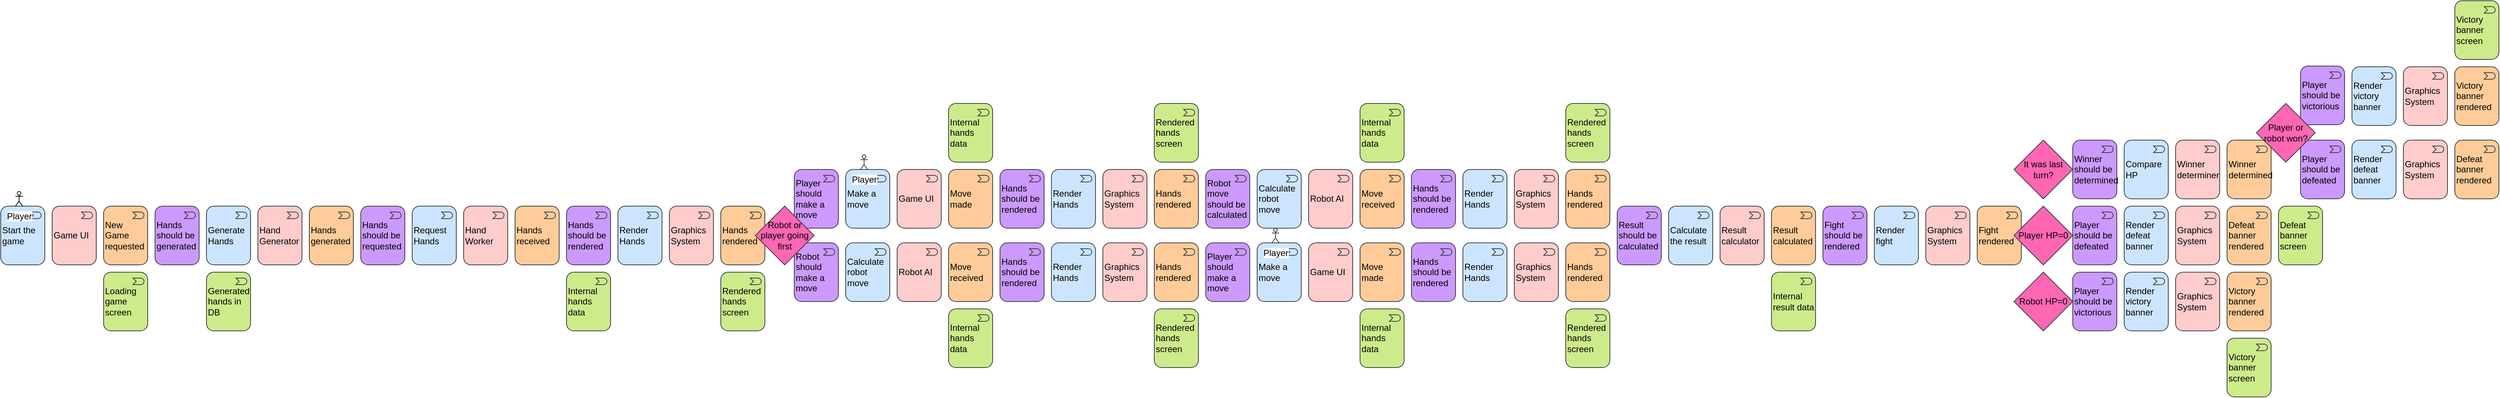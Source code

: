 <mxfile version="13.0.3" type="device"><diagram id="C5RBs43oDa-KdzZeNtuy" name="Page-1"><mxGraphModel dx="5064" dy="2800" grid="1" gridSize="10" guides="1" tooltips="1" connect="1" arrows="1" fold="1" page="1" pageScale="1" pageWidth="1169" pageHeight="827" math="0" shadow="0"><root><mxCell id="WIyWlLk6GJQsqaUBKTNV-0"/><mxCell id="WIyWlLk6GJQsqaUBKTNV-1" parent="WIyWlLk6GJQsqaUBKTNV-0"/><mxCell id="kQTiPbow6mwg3GDQkXu6-0" value="New Game requested" style="html=1;outlineConnect=0;whiteSpace=wrap;fillColor=#ffcc99;shape=mxgraph.archimate3.application;appType=event;archiType=rounded;align=left;strokeColor=#36393d;" parent="WIyWlLk6GJQsqaUBKTNV-1" vertex="1"><mxGeometry x="-976" y="360" width="60" height="80" as="geometry"/></mxCell><mxCell id="kQTiPbow6mwg3GDQkXu6-6" value="Start the game" style="html=1;outlineConnect=0;whiteSpace=wrap;fillColor=#cce5ff;shape=mxgraph.archimate3.application;appType=event;archiType=rounded;align=left;strokeColor=#36393d;" parent="WIyWlLk6GJQsqaUBKTNV-1" vertex="1"><mxGeometry x="-1116" y="360" width="60" height="80" as="geometry"/></mxCell><mxCell id="kQTiPbow6mwg3GDQkXu6-7" value="Player" style="shape=umlActor;verticalLabelPosition=bottom;labelBackgroundColor=#ffffff;verticalAlign=top;html=1;outlineConnect=0;" parent="WIyWlLk6GJQsqaUBKTNV-1" vertex="1"><mxGeometry x="-1096" y="340" width="10" height="20" as="geometry"/></mxCell><mxCell id="l6CcxUcyjlNvi6dBRpq_-0" value="Hands generated" style="html=1;outlineConnect=0;whiteSpace=wrap;fillColor=#ffcc99;shape=mxgraph.archimate3.application;appType=event;archiType=rounded;align=left;strokeColor=#36393d;" vertex="1" parent="WIyWlLk6GJQsqaUBKTNV-1"><mxGeometry x="-696" y="360" width="60" height="80" as="geometry"/></mxCell><mxCell id="l6CcxUcyjlNvi6dBRpq_-11" value="Game UI" style="html=1;outlineConnect=0;whiteSpace=wrap;fillColor=#ffcccc;shape=mxgraph.archimate3.application;appType=event;archiType=rounded;align=left;strokeColor=#36393d;" vertex="1" parent="WIyWlLk6GJQsqaUBKTNV-1"><mxGeometry x="-1046" y="360" width="60" height="80" as="geometry"/></mxCell><mxCell id="l6CcxUcyjlNvi6dBRpq_-12" value="Hands should be generated" style="html=1;outlineConnect=0;whiteSpace=wrap;fillColor=#CC99FF;shape=mxgraph.archimate3.application;appType=event;archiType=rounded;align=left;strokeColor=#36393d;" vertex="1" parent="WIyWlLk6GJQsqaUBKTNV-1"><mxGeometry x="-906" y="360" width="60" height="80" as="geometry"/></mxCell><mxCell id="l6CcxUcyjlNvi6dBRpq_-14" value="Loading game screen" style="html=1;outlineConnect=0;whiteSpace=wrap;fillColor=#cdeb8b;shape=mxgraph.archimate3.application;appType=event;archiType=rounded;align=left;strokeColor=#36393d;" vertex="1" parent="WIyWlLk6GJQsqaUBKTNV-1"><mxGeometry x="-976" y="450" width="60" height="80" as="geometry"/></mxCell><mxCell id="l6CcxUcyjlNvi6dBRpq_-15" value="Generate Hands" style="html=1;outlineConnect=0;whiteSpace=wrap;fillColor=#cce5ff;shape=mxgraph.archimate3.application;appType=event;archiType=rounded;align=left;strokeColor=#36393d;" vertex="1" parent="WIyWlLk6GJQsqaUBKTNV-1"><mxGeometry x="-836" y="360" width="60" height="80" as="geometry"/></mxCell><mxCell id="l6CcxUcyjlNvi6dBRpq_-16" value="Hand Generator" style="html=1;outlineConnect=0;whiteSpace=wrap;fillColor=#ffcccc;shape=mxgraph.archimate3.application;appType=event;archiType=rounded;align=left;strokeColor=#36393d;" vertex="1" parent="WIyWlLk6GJQsqaUBKTNV-1"><mxGeometry x="-766" y="360" width="60" height="80" as="geometry"/></mxCell><mxCell id="l6CcxUcyjlNvi6dBRpq_-17" value="Generated hands in DB" style="html=1;outlineConnect=0;whiteSpace=wrap;fillColor=#cdeb8b;shape=mxgraph.archimate3.application;appType=event;archiType=rounded;align=left;strokeColor=#36393d;" vertex="1" parent="WIyWlLk6GJQsqaUBKTNV-1"><mxGeometry x="-836" y="450" width="60" height="80" as="geometry"/></mxCell><mxCell id="l6CcxUcyjlNvi6dBRpq_-18" value="Request Hands" style="html=1;outlineConnect=0;whiteSpace=wrap;fillColor=#cce5ff;shape=mxgraph.archimate3.application;appType=event;archiType=rounded;align=left;strokeColor=#36393d;" vertex="1" parent="WIyWlLk6GJQsqaUBKTNV-1"><mxGeometry x="-556" y="360" width="60" height="80" as="geometry"/></mxCell><mxCell id="l6CcxUcyjlNvi6dBRpq_-19" value="Hand Worker" style="html=1;outlineConnect=0;whiteSpace=wrap;fillColor=#ffcccc;shape=mxgraph.archimate3.application;appType=event;archiType=rounded;align=left;strokeColor=#36393d;" vertex="1" parent="WIyWlLk6GJQsqaUBKTNV-1"><mxGeometry x="-486" y="360" width="60" height="80" as="geometry"/></mxCell><mxCell id="l6CcxUcyjlNvi6dBRpq_-20" value="Hands received" style="html=1;outlineConnect=0;whiteSpace=wrap;fillColor=#ffcc99;shape=mxgraph.archimate3.application;appType=event;archiType=rounded;align=left;strokeColor=#36393d;" vertex="1" parent="WIyWlLk6GJQsqaUBKTNV-1"><mxGeometry x="-416" y="360" width="60" height="80" as="geometry"/></mxCell><mxCell id="l6CcxUcyjlNvi6dBRpq_-21" value="Hands should be requested" style="html=1;outlineConnect=0;whiteSpace=wrap;fillColor=#CC99FF;shape=mxgraph.archimate3.application;appType=event;archiType=rounded;align=left;strokeColor=#36393d;" vertex="1" parent="WIyWlLk6GJQsqaUBKTNV-1"><mxGeometry x="-626" y="360" width="60" height="80" as="geometry"/></mxCell><mxCell id="l6CcxUcyjlNvi6dBRpq_-22" value="Hands should be rendered" style="html=1;outlineConnect=0;whiteSpace=wrap;fillColor=#CC99FF;shape=mxgraph.archimate3.application;appType=event;archiType=rounded;align=left;strokeColor=#36393d;" vertex="1" parent="WIyWlLk6GJQsqaUBKTNV-1"><mxGeometry x="-346" y="360" width="60" height="80" as="geometry"/></mxCell><mxCell id="l6CcxUcyjlNvi6dBRpq_-23" value="Render Hands" style="html=1;outlineConnect=0;whiteSpace=wrap;fillColor=#cce5ff;shape=mxgraph.archimate3.application;appType=event;archiType=rounded;align=left;strokeColor=#36393d;" vertex="1" parent="WIyWlLk6GJQsqaUBKTNV-1"><mxGeometry x="-276" y="360" width="60" height="80" as="geometry"/></mxCell><mxCell id="l6CcxUcyjlNvi6dBRpq_-24" value="Graphics System" style="html=1;outlineConnect=0;whiteSpace=wrap;fillColor=#ffcccc;shape=mxgraph.archimate3.application;appType=event;archiType=rounded;align=left;strokeColor=#36393d;" vertex="1" parent="WIyWlLk6GJQsqaUBKTNV-1"><mxGeometry x="-206" y="360" width="60" height="80" as="geometry"/></mxCell><mxCell id="l6CcxUcyjlNvi6dBRpq_-25" value="Hands rendered" style="html=1;outlineConnect=0;whiteSpace=wrap;fillColor=#ffcc99;shape=mxgraph.archimate3.application;appType=event;archiType=rounded;align=left;strokeColor=#36393d;" vertex="1" parent="WIyWlLk6GJQsqaUBKTNV-1"><mxGeometry x="-136" y="360" width="60" height="80" as="geometry"/></mxCell><mxCell id="l6CcxUcyjlNvi6dBRpq_-26" value="Player should make a move" style="html=1;outlineConnect=0;whiteSpace=wrap;fillColor=#CC99FF;shape=mxgraph.archimate3.application;appType=event;archiType=rounded;align=left;strokeColor=#36393d;" vertex="1" parent="WIyWlLk6GJQsqaUBKTNV-1"><mxGeometry x="-36" y="310" width="60" height="80" as="geometry"/></mxCell><mxCell id="l6CcxUcyjlNvi6dBRpq_-27" value="Robot should make a move" style="html=1;outlineConnect=0;whiteSpace=wrap;fillColor=#CC99FF;shape=mxgraph.archimate3.application;appType=event;archiType=rounded;align=left;strokeColor=#36393d;" vertex="1" parent="WIyWlLk6GJQsqaUBKTNV-1"><mxGeometry x="-36" y="410" width="60" height="80" as="geometry"/></mxCell><mxCell id="l6CcxUcyjlNvi6dBRpq_-28" value="Make a move" style="html=1;outlineConnect=0;whiteSpace=wrap;fillColor=#cce5ff;shape=mxgraph.archimate3.application;appType=event;archiType=rounded;align=left;strokeColor=#36393d;" vertex="1" parent="WIyWlLk6GJQsqaUBKTNV-1"><mxGeometry x="34" y="310" width="60" height="80" as="geometry"/></mxCell><mxCell id="l6CcxUcyjlNvi6dBRpq_-29" value="Calculate robot move" style="html=1;outlineConnect=0;whiteSpace=wrap;fillColor=#cce5ff;shape=mxgraph.archimate3.application;appType=event;archiType=rounded;align=left;strokeColor=#36393d;" vertex="1" parent="WIyWlLk6GJQsqaUBKTNV-1"><mxGeometry x="34" y="410" width="60" height="80" as="geometry"/></mxCell><mxCell id="l6CcxUcyjlNvi6dBRpq_-30" value="Rendered hands screen" style="html=1;outlineConnect=0;whiteSpace=wrap;fillColor=#cdeb8b;shape=mxgraph.archimate3.application;appType=event;archiType=rounded;align=left;strokeColor=#36393d;" vertex="1" parent="WIyWlLk6GJQsqaUBKTNV-1"><mxGeometry x="-136" y="450" width="60" height="80" as="geometry"/></mxCell><mxCell id="l6CcxUcyjlNvi6dBRpq_-31" value="Player" style="shape=umlActor;verticalLabelPosition=bottom;labelBackgroundColor=#ffffff;verticalAlign=top;html=1;outlineConnect=0;fillColor=#cce5ff;strokeColor=#36393d;" vertex="1" parent="WIyWlLk6GJQsqaUBKTNV-1"><mxGeometry x="54" y="290" width="10" height="20" as="geometry"/></mxCell><mxCell id="l6CcxUcyjlNvi6dBRpq_-37" value="Game UI" style="html=1;outlineConnect=0;whiteSpace=wrap;fillColor=#ffcccc;shape=mxgraph.archimate3.application;appType=event;archiType=rounded;align=left;strokeColor=#36393d;" vertex="1" parent="WIyWlLk6GJQsqaUBKTNV-1"><mxGeometry x="104" y="310" width="60" height="80" as="geometry"/></mxCell><mxCell id="l6CcxUcyjlNvi6dBRpq_-38" value="Robot AI" style="html=1;outlineConnect=0;whiteSpace=wrap;fillColor=#ffcccc;shape=mxgraph.archimate3.application;appType=event;archiType=rounded;align=left;strokeColor=#36393d;" vertex="1" parent="WIyWlLk6GJQsqaUBKTNV-1"><mxGeometry x="104" y="410" width="60" height="80" as="geometry"/></mxCell><mxCell id="l6CcxUcyjlNvi6dBRpq_-39" value="Move made" style="html=1;outlineConnect=0;whiteSpace=wrap;fillColor=#ffcc99;shape=mxgraph.archimate3.application;appType=event;archiType=rounded;align=left;strokeColor=#36393d;" vertex="1" parent="WIyWlLk6GJQsqaUBKTNV-1"><mxGeometry x="174" y="310" width="60" height="80" as="geometry"/></mxCell><mxCell id="l6CcxUcyjlNvi6dBRpq_-40" value="Move received" style="html=1;outlineConnect=0;whiteSpace=wrap;fillColor=#ffcc99;shape=mxgraph.archimate3.application;appType=event;archiType=rounded;align=left;strokeColor=#36393d;" vertex="1" parent="WIyWlLk6GJQsqaUBKTNV-1"><mxGeometry x="174" y="410" width="60" height="80" as="geometry"/></mxCell><mxCell id="l6CcxUcyjlNvi6dBRpq_-41" value="Hands should be rendered" style="html=1;outlineConnect=0;whiteSpace=wrap;fillColor=#CC99FF;shape=mxgraph.archimate3.application;appType=event;archiType=rounded;align=left;strokeColor=#36393d;" vertex="1" parent="WIyWlLk6GJQsqaUBKTNV-1"><mxGeometry x="244" y="410" width="60" height="80" as="geometry"/></mxCell><mxCell id="l6CcxUcyjlNvi6dBRpq_-42" value="Hands should be rendered" style="html=1;outlineConnect=0;whiteSpace=wrap;fillColor=#CC99FF;shape=mxgraph.archimate3.application;appType=event;archiType=rounded;align=left;strokeColor=#36393d;" vertex="1" parent="WIyWlLk6GJQsqaUBKTNV-1"><mxGeometry x="244" y="310" width="60" height="80" as="geometry"/></mxCell><mxCell id="l6CcxUcyjlNvi6dBRpq_-43" value="Render Hands" style="html=1;outlineConnect=0;whiteSpace=wrap;fillColor=#cce5ff;shape=mxgraph.archimate3.application;appType=event;archiType=rounded;align=left;strokeColor=#36393d;" vertex="1" parent="WIyWlLk6GJQsqaUBKTNV-1"><mxGeometry x="314" y="310" width="60" height="80" as="geometry"/></mxCell><mxCell id="l6CcxUcyjlNvi6dBRpq_-44" value="Graphics System" style="html=1;outlineConnect=0;whiteSpace=wrap;fillColor=#ffcccc;shape=mxgraph.archimate3.application;appType=event;archiType=rounded;align=left;strokeColor=#36393d;" vertex="1" parent="WIyWlLk6GJQsqaUBKTNV-1"><mxGeometry x="384" y="310" width="60" height="80" as="geometry"/></mxCell><mxCell id="l6CcxUcyjlNvi6dBRpq_-45" value="Hands rendered" style="html=1;outlineConnect=0;whiteSpace=wrap;fillColor=#ffcc99;shape=mxgraph.archimate3.application;appType=event;archiType=rounded;align=left;strokeColor=#36393d;" vertex="1" parent="WIyWlLk6GJQsqaUBKTNV-1"><mxGeometry x="454" y="310" width="60" height="80" as="geometry"/></mxCell><mxCell id="l6CcxUcyjlNvi6dBRpq_-46" value="Rendered hands screen" style="html=1;outlineConnect=0;whiteSpace=wrap;fillColor=#cdeb8b;shape=mxgraph.archimate3.application;appType=event;archiType=rounded;align=left;strokeColor=#36393d;" vertex="1" parent="WIyWlLk6GJQsqaUBKTNV-1"><mxGeometry x="454" y="220" width="60" height="80" as="geometry"/></mxCell><mxCell id="l6CcxUcyjlNvi6dBRpq_-47" value="Render Hands" style="html=1;outlineConnect=0;whiteSpace=wrap;fillColor=#cce5ff;shape=mxgraph.archimate3.application;appType=event;archiType=rounded;align=left;strokeColor=#36393d;" vertex="1" parent="WIyWlLk6GJQsqaUBKTNV-1"><mxGeometry x="314" y="410" width="60" height="80" as="geometry"/></mxCell><mxCell id="l6CcxUcyjlNvi6dBRpq_-48" value="Graphics System" style="html=1;outlineConnect=0;whiteSpace=wrap;fillColor=#ffcccc;shape=mxgraph.archimate3.application;appType=event;archiType=rounded;align=left;strokeColor=#36393d;" vertex="1" parent="WIyWlLk6GJQsqaUBKTNV-1"><mxGeometry x="384" y="410" width="60" height="80" as="geometry"/></mxCell><mxCell id="l6CcxUcyjlNvi6dBRpq_-49" value="Hands rendered" style="html=1;outlineConnect=0;whiteSpace=wrap;fillColor=#ffcc99;shape=mxgraph.archimate3.application;appType=event;archiType=rounded;align=left;strokeColor=#36393d;" vertex="1" parent="WIyWlLk6GJQsqaUBKTNV-1"><mxGeometry x="454" y="410" width="60" height="80" as="geometry"/></mxCell><mxCell id="l6CcxUcyjlNvi6dBRpq_-50" value="Rendered hands screen" style="html=1;outlineConnect=0;whiteSpace=wrap;fillColor=#cdeb8b;shape=mxgraph.archimate3.application;appType=event;archiType=rounded;align=left;strokeColor=#36393d;" vertex="1" parent="WIyWlLk6GJQsqaUBKTNV-1"><mxGeometry x="454" y="500" width="60" height="80" as="geometry"/></mxCell><mxCell id="l6CcxUcyjlNvi6dBRpq_-53" value="Internal hands data" style="html=1;outlineConnect=0;whiteSpace=wrap;fillColor=#cdeb8b;shape=mxgraph.archimate3.application;appType=event;archiType=rounded;align=left;strokeColor=#36393d;" vertex="1" parent="WIyWlLk6GJQsqaUBKTNV-1"><mxGeometry x="174" y="500" width="60" height="80" as="geometry"/></mxCell><mxCell id="l6CcxUcyjlNvi6dBRpq_-54" value="Internal hands data" style="html=1;outlineConnect=0;whiteSpace=wrap;fillColor=#cdeb8b;shape=mxgraph.archimate3.application;appType=event;archiType=rounded;align=left;strokeColor=#36393d;" vertex="1" parent="WIyWlLk6GJQsqaUBKTNV-1"><mxGeometry x="174" y="220" width="60" height="80" as="geometry"/></mxCell><mxCell id="l6CcxUcyjlNvi6dBRpq_-55" value="Internal hands data" style="html=1;outlineConnect=0;whiteSpace=wrap;fillColor=#cdeb8b;shape=mxgraph.archimate3.application;appType=event;archiType=rounded;align=left;strokeColor=#36393d;" vertex="1" parent="WIyWlLk6GJQsqaUBKTNV-1"><mxGeometry x="-346" y="450" width="60" height="80" as="geometry"/></mxCell><mxCell id="l6CcxUcyjlNvi6dBRpq_-56" value="Robot move should be calculated" style="html=1;outlineConnect=0;whiteSpace=wrap;fillColor=#CC99FF;shape=mxgraph.archimate3.application;appType=event;archiType=rounded;align=left;strokeColor=#36393d;" vertex="1" parent="WIyWlLk6GJQsqaUBKTNV-1"><mxGeometry x="524" y="310" width="60" height="80" as="geometry"/></mxCell><mxCell id="l6CcxUcyjlNvi6dBRpq_-57" value="Calculate robot move" style="html=1;outlineConnect=0;whiteSpace=wrap;fillColor=#cce5ff;shape=mxgraph.archimate3.application;appType=event;archiType=rounded;align=left;strokeColor=#36393d;" vertex="1" parent="WIyWlLk6GJQsqaUBKTNV-1"><mxGeometry x="594" y="310" width="60" height="80" as="geometry"/></mxCell><mxCell id="l6CcxUcyjlNvi6dBRpq_-58" value="Robot AI" style="html=1;outlineConnect=0;whiteSpace=wrap;fillColor=#ffcccc;shape=mxgraph.archimate3.application;appType=event;archiType=rounded;align=left;strokeColor=#36393d;" vertex="1" parent="WIyWlLk6GJQsqaUBKTNV-1"><mxGeometry x="664" y="310" width="60" height="80" as="geometry"/></mxCell><mxCell id="l6CcxUcyjlNvi6dBRpq_-59" value="Move received" style="html=1;outlineConnect=0;whiteSpace=wrap;fillColor=#ffcc99;shape=mxgraph.archimate3.application;appType=event;archiType=rounded;align=left;strokeColor=#36393d;" vertex="1" parent="WIyWlLk6GJQsqaUBKTNV-1"><mxGeometry x="734" y="310" width="60" height="80" as="geometry"/></mxCell><mxCell id="l6CcxUcyjlNvi6dBRpq_-61" value="Render Hands" style="html=1;outlineConnect=0;whiteSpace=wrap;fillColor=#cce5ff;shape=mxgraph.archimate3.application;appType=event;archiType=rounded;align=left;strokeColor=#36393d;" vertex="1" parent="WIyWlLk6GJQsqaUBKTNV-1"><mxGeometry x="874" y="310" width="60" height="80" as="geometry"/></mxCell><mxCell id="l6CcxUcyjlNvi6dBRpq_-62" value="Graphics System" style="html=1;outlineConnect=0;whiteSpace=wrap;fillColor=#ffcccc;shape=mxgraph.archimate3.application;appType=event;archiType=rounded;align=left;strokeColor=#36393d;" vertex="1" parent="WIyWlLk6GJQsqaUBKTNV-1"><mxGeometry x="944" y="310" width="60" height="80" as="geometry"/></mxCell><mxCell id="l6CcxUcyjlNvi6dBRpq_-63" value="Hands rendered" style="html=1;outlineConnect=0;whiteSpace=wrap;fillColor=#ffcc99;shape=mxgraph.archimate3.application;appType=event;archiType=rounded;align=left;strokeColor=#36393d;" vertex="1" parent="WIyWlLk6GJQsqaUBKTNV-1"><mxGeometry x="1014" y="310" width="60" height="80" as="geometry"/></mxCell><mxCell id="l6CcxUcyjlNvi6dBRpq_-64" value="Rendered hands screen" style="html=1;outlineConnect=0;whiteSpace=wrap;fillColor=#cdeb8b;shape=mxgraph.archimate3.application;appType=event;archiType=rounded;align=left;strokeColor=#36393d;" vertex="1" parent="WIyWlLk6GJQsqaUBKTNV-1"><mxGeometry x="1014" y="220" width="60" height="80" as="geometry"/></mxCell><mxCell id="l6CcxUcyjlNvi6dBRpq_-65" value="Internal hands data" style="html=1;outlineConnect=0;whiteSpace=wrap;fillColor=#cdeb8b;shape=mxgraph.archimate3.application;appType=event;archiType=rounded;align=left;strokeColor=#36393d;" vertex="1" parent="WIyWlLk6GJQsqaUBKTNV-1"><mxGeometry x="734" y="220" width="60" height="80" as="geometry"/></mxCell><mxCell id="l6CcxUcyjlNvi6dBRpq_-66" value="Player should make a move" style="html=1;outlineConnect=0;whiteSpace=wrap;fillColor=#CC99FF;shape=mxgraph.archimate3.application;appType=event;archiType=rounded;align=left;strokeColor=#36393d;" vertex="1" parent="WIyWlLk6GJQsqaUBKTNV-1"><mxGeometry x="524" y="410" width="60" height="80" as="geometry"/></mxCell><mxCell id="l6CcxUcyjlNvi6dBRpq_-67" value="Make a move" style="html=1;outlineConnect=0;whiteSpace=wrap;fillColor=#cce5ff;shape=mxgraph.archimate3.application;appType=event;archiType=rounded;align=left;strokeColor=#36393d;" vertex="1" parent="WIyWlLk6GJQsqaUBKTNV-1"><mxGeometry x="594" y="410" width="60" height="80" as="geometry"/></mxCell><mxCell id="l6CcxUcyjlNvi6dBRpq_-68" value="Player" style="shape=umlActor;verticalLabelPosition=bottom;labelBackgroundColor=#ffffff;verticalAlign=top;html=1;outlineConnect=0;fillColor=#cce5ff;strokeColor=#36393d;" vertex="1" parent="WIyWlLk6GJQsqaUBKTNV-1"><mxGeometry x="614" y="390" width="10" height="20" as="geometry"/></mxCell><mxCell id="l6CcxUcyjlNvi6dBRpq_-69" value="Game UI" style="html=1;outlineConnect=0;whiteSpace=wrap;fillColor=#ffcccc;shape=mxgraph.archimate3.application;appType=event;archiType=rounded;align=left;strokeColor=#36393d;" vertex="1" parent="WIyWlLk6GJQsqaUBKTNV-1"><mxGeometry x="664" y="410" width="60" height="80" as="geometry"/></mxCell><mxCell id="l6CcxUcyjlNvi6dBRpq_-70" value="Move made" style="html=1;outlineConnect=0;whiteSpace=wrap;fillColor=#ffcc99;shape=mxgraph.archimate3.application;appType=event;archiType=rounded;align=left;strokeColor=#36393d;" vertex="1" parent="WIyWlLk6GJQsqaUBKTNV-1"><mxGeometry x="734" y="410" width="60" height="80" as="geometry"/></mxCell><mxCell id="l6CcxUcyjlNvi6dBRpq_-72" value="Render Hands" style="html=1;outlineConnect=0;whiteSpace=wrap;fillColor=#cce5ff;shape=mxgraph.archimate3.application;appType=event;archiType=rounded;align=left;strokeColor=#36393d;" vertex="1" parent="WIyWlLk6GJQsqaUBKTNV-1"><mxGeometry x="874" y="410" width="60" height="80" as="geometry"/></mxCell><mxCell id="l6CcxUcyjlNvi6dBRpq_-73" value="Graphics System" style="html=1;outlineConnect=0;whiteSpace=wrap;fillColor=#ffcccc;shape=mxgraph.archimate3.application;appType=event;archiType=rounded;align=left;strokeColor=#36393d;" vertex="1" parent="WIyWlLk6GJQsqaUBKTNV-1"><mxGeometry x="944" y="410" width="60" height="80" as="geometry"/></mxCell><mxCell id="l6CcxUcyjlNvi6dBRpq_-74" value="Hands rendered" style="html=1;outlineConnect=0;whiteSpace=wrap;fillColor=#ffcc99;shape=mxgraph.archimate3.application;appType=event;archiType=rounded;align=left;strokeColor=#36393d;" vertex="1" parent="WIyWlLk6GJQsqaUBKTNV-1"><mxGeometry x="1014" y="410" width="60" height="80" as="geometry"/></mxCell><mxCell id="l6CcxUcyjlNvi6dBRpq_-75" value="Rendered hands screen" style="html=1;outlineConnect=0;whiteSpace=wrap;fillColor=#cdeb8b;shape=mxgraph.archimate3.application;appType=event;archiType=rounded;align=left;strokeColor=#36393d;" vertex="1" parent="WIyWlLk6GJQsqaUBKTNV-1"><mxGeometry x="1014" y="500" width="60" height="80" as="geometry"/></mxCell><mxCell id="l6CcxUcyjlNvi6dBRpq_-76" value="Internal hands data" style="html=1;outlineConnect=0;whiteSpace=wrap;fillColor=#cdeb8b;shape=mxgraph.archimate3.application;appType=event;archiType=rounded;align=left;strokeColor=#36393d;" vertex="1" parent="WIyWlLk6GJQsqaUBKTNV-1"><mxGeometry x="734" y="500" width="60" height="80" as="geometry"/></mxCell><mxCell id="l6CcxUcyjlNvi6dBRpq_-77" value="Result should be calculated" style="html=1;outlineConnect=0;whiteSpace=wrap;fillColor=#CC99FF;shape=mxgraph.archimate3.application;appType=event;archiType=rounded;align=left;strokeColor=#36393d;" vertex="1" parent="WIyWlLk6GJQsqaUBKTNV-1"><mxGeometry x="1084" y="360" width="60" height="80" as="geometry"/></mxCell><mxCell id="l6CcxUcyjlNvi6dBRpq_-79" value="Calculate the result" style="html=1;outlineConnect=0;whiteSpace=wrap;fillColor=#cce5ff;shape=mxgraph.archimate3.application;appType=event;archiType=rounded;align=left;strokeColor=#36393d;" vertex="1" parent="WIyWlLk6GJQsqaUBKTNV-1"><mxGeometry x="1154" y="360" width="60" height="80" as="geometry"/></mxCell><mxCell id="l6CcxUcyjlNvi6dBRpq_-80" value="Result calculator" style="html=1;outlineConnect=0;whiteSpace=wrap;fillColor=#ffcccc;shape=mxgraph.archimate3.application;appType=event;archiType=rounded;align=left;strokeColor=#36393d;" vertex="1" parent="WIyWlLk6GJQsqaUBKTNV-1"><mxGeometry x="1224" y="360" width="60" height="80" as="geometry"/></mxCell><mxCell id="l6CcxUcyjlNvi6dBRpq_-81" value="Result calculated" style="html=1;outlineConnect=0;whiteSpace=wrap;fillColor=#ffcc99;shape=mxgraph.archimate3.application;appType=event;archiType=rounded;align=left;strokeColor=#36393d;" vertex="1" parent="WIyWlLk6GJQsqaUBKTNV-1"><mxGeometry x="1294" y="360" width="60" height="80" as="geometry"/></mxCell><mxCell id="l6CcxUcyjlNvi6dBRpq_-82" value="Robot or player going first" style="rhombus;whiteSpace=wrap;html=1;fillColor=#FF66B3;strokeColor=#36393d;" vertex="1" parent="WIyWlLk6GJQsqaUBKTNV-1"><mxGeometry x="-89" y="360" width="80" height="80" as="geometry"/></mxCell><mxCell id="l6CcxUcyjlNvi6dBRpq_-84" value="Hands should be rendered" style="html=1;outlineConnect=0;whiteSpace=wrap;fillColor=#CC99FF;shape=mxgraph.archimate3.application;appType=event;archiType=rounded;align=left;strokeColor=#36393d;" vertex="1" parent="WIyWlLk6GJQsqaUBKTNV-1"><mxGeometry x="804" y="310" width="60" height="80" as="geometry"/></mxCell><mxCell id="l6CcxUcyjlNvi6dBRpq_-85" value="Hands should be rendered" style="html=1;outlineConnect=0;whiteSpace=wrap;fillColor=#CC99FF;shape=mxgraph.archimate3.application;appType=event;archiType=rounded;align=left;strokeColor=#36393d;" vertex="1" parent="WIyWlLk6GJQsqaUBKTNV-1"><mxGeometry x="804" y="410" width="60" height="80" as="geometry"/></mxCell><mxCell id="l6CcxUcyjlNvi6dBRpq_-86" value="Fight should be rendered" style="html=1;outlineConnect=0;whiteSpace=wrap;fillColor=#CC99FF;shape=mxgraph.archimate3.application;appType=event;archiType=rounded;align=left;strokeColor=#36393d;" vertex="1" parent="WIyWlLk6GJQsqaUBKTNV-1"><mxGeometry x="1364" y="360" width="60" height="80" as="geometry"/></mxCell><mxCell id="l6CcxUcyjlNvi6dBRpq_-87" value="Render fight" style="html=1;outlineConnect=0;whiteSpace=wrap;fillColor=#cce5ff;shape=mxgraph.archimate3.application;appType=event;archiType=rounded;align=left;strokeColor=#36393d;" vertex="1" parent="WIyWlLk6GJQsqaUBKTNV-1"><mxGeometry x="1434" y="360" width="60" height="80" as="geometry"/></mxCell><mxCell id="l6CcxUcyjlNvi6dBRpq_-88" value="Graphics System" style="html=1;outlineConnect=0;whiteSpace=wrap;fillColor=#ffcccc;shape=mxgraph.archimate3.application;appType=event;archiType=rounded;align=left;strokeColor=#36393d;" vertex="1" parent="WIyWlLk6GJQsqaUBKTNV-1"><mxGeometry x="1504" y="360" width="60" height="80" as="geometry"/></mxCell><mxCell id="l6CcxUcyjlNvi6dBRpq_-89" value="Fight rendered" style="html=1;outlineConnect=0;whiteSpace=wrap;fillColor=#ffcc99;shape=mxgraph.archimate3.application;appType=event;archiType=rounded;align=left;strokeColor=#36393d;" vertex="1" parent="WIyWlLk6GJQsqaUBKTNV-1"><mxGeometry x="1574" y="360" width="60" height="80" as="geometry"/></mxCell><mxCell id="l6CcxUcyjlNvi6dBRpq_-90" value="Internal result data" style="html=1;outlineConnect=0;whiteSpace=wrap;fillColor=#cdeb8b;shape=mxgraph.archimate3.application;appType=event;archiType=rounded;align=left;strokeColor=#36393d;" vertex="1" parent="WIyWlLk6GJQsqaUBKTNV-1"><mxGeometry x="1294" y="450" width="60" height="80" as="geometry"/></mxCell><mxCell id="l6CcxUcyjlNvi6dBRpq_-95" value="Winner should be determined" style="html=1;outlineConnect=0;whiteSpace=wrap;fillColor=#CC99FF;shape=mxgraph.archimate3.application;appType=event;archiType=rounded;align=left;strokeColor=#36393d;" vertex="1" parent="WIyWlLk6GJQsqaUBKTNV-1"><mxGeometry x="1704" y="270" width="60" height="80" as="geometry"/></mxCell><mxCell id="l6CcxUcyjlNvi6dBRpq_-96" value="Compare HP" style="html=1;outlineConnect=0;whiteSpace=wrap;fillColor=#cce5ff;shape=mxgraph.archimate3.application;appType=event;archiType=rounded;align=left;strokeColor=#36393d;" vertex="1" parent="WIyWlLk6GJQsqaUBKTNV-1"><mxGeometry x="1774" y="270" width="60" height="80" as="geometry"/></mxCell><mxCell id="l6CcxUcyjlNvi6dBRpq_-97" value="Winner determiner" style="html=1;outlineConnect=0;whiteSpace=wrap;fillColor=#ffcccc;shape=mxgraph.archimate3.application;appType=event;archiType=rounded;align=left;strokeColor=#36393d;" vertex="1" parent="WIyWlLk6GJQsqaUBKTNV-1"><mxGeometry x="1844" y="270" width="60" height="80" as="geometry"/></mxCell><mxCell id="l6CcxUcyjlNvi6dBRpq_-98" value="Winner determined" style="html=1;outlineConnect=0;whiteSpace=wrap;fillColor=#ffcc99;shape=mxgraph.archimate3.application;appType=event;archiType=rounded;align=left;strokeColor=#36393d;" vertex="1" parent="WIyWlLk6GJQsqaUBKTNV-1"><mxGeometry x="1914" y="270" width="60" height="80" as="geometry"/></mxCell><mxCell id="l6CcxUcyjlNvi6dBRpq_-99" value="Player should be victorious" style="html=1;outlineConnect=0;whiteSpace=wrap;fillColor=#CC99FF;shape=mxgraph.archimate3.application;appType=event;archiType=rounded;align=left;strokeColor=#36393d;" vertex="1" parent="WIyWlLk6GJQsqaUBKTNV-1"><mxGeometry x="2014" y="169" width="60" height="80" as="geometry"/></mxCell><mxCell id="l6CcxUcyjlNvi6dBRpq_-100" value="Render victory banner" style="html=1;outlineConnect=0;whiteSpace=wrap;fillColor=#cce5ff;shape=mxgraph.archimate3.application;appType=event;archiType=rounded;align=left;strokeColor=#36393d;" vertex="1" parent="WIyWlLk6GJQsqaUBKTNV-1"><mxGeometry x="2084" y="170" width="60" height="80" as="geometry"/></mxCell><mxCell id="l6CcxUcyjlNvi6dBRpq_-101" value="Graphics System" style="html=1;outlineConnect=0;whiteSpace=wrap;fillColor=#ffcccc;shape=mxgraph.archimate3.application;appType=event;archiType=rounded;align=left;strokeColor=#36393d;" vertex="1" parent="WIyWlLk6GJQsqaUBKTNV-1"><mxGeometry x="2154" y="170" width="60" height="80" as="geometry"/></mxCell><mxCell id="l6CcxUcyjlNvi6dBRpq_-102" value="Victory banner rendered" style="html=1;outlineConnect=0;whiteSpace=wrap;fillColor=#ffcc99;shape=mxgraph.archimate3.application;appType=event;archiType=rounded;align=left;strokeColor=#36393d;" vertex="1" parent="WIyWlLk6GJQsqaUBKTNV-1"><mxGeometry x="2224" y="170" width="60" height="80" as="geometry"/></mxCell><mxCell id="l6CcxUcyjlNvi6dBRpq_-105" value="Player should be defeated" style="html=1;outlineConnect=0;whiteSpace=wrap;fillColor=#CC99FF;shape=mxgraph.archimate3.application;appType=event;archiType=rounded;align=left;strokeColor=#36393d;" vertex="1" parent="WIyWlLk6GJQsqaUBKTNV-1"><mxGeometry x="2014" y="270" width="60" height="80" as="geometry"/></mxCell><mxCell id="l6CcxUcyjlNvi6dBRpq_-106" value="Render defeat banner" style="html=1;outlineConnect=0;whiteSpace=wrap;fillColor=#cce5ff;shape=mxgraph.archimate3.application;appType=event;archiType=rounded;align=left;strokeColor=#36393d;" vertex="1" parent="WIyWlLk6GJQsqaUBKTNV-1"><mxGeometry x="2084" y="270" width="60" height="80" as="geometry"/></mxCell><mxCell id="l6CcxUcyjlNvi6dBRpq_-107" value="Graphics System" style="html=1;outlineConnect=0;whiteSpace=wrap;fillColor=#ffcccc;shape=mxgraph.archimate3.application;appType=event;archiType=rounded;align=left;strokeColor=#36393d;" vertex="1" parent="WIyWlLk6GJQsqaUBKTNV-1"><mxGeometry x="2154" y="270" width="60" height="80" as="geometry"/></mxCell><mxCell id="l6CcxUcyjlNvi6dBRpq_-108" value="Defeat banner rendered" style="html=1;outlineConnect=0;whiteSpace=wrap;fillColor=#ffcc99;shape=mxgraph.archimate3.application;appType=event;archiType=rounded;align=left;strokeColor=#36393d;" vertex="1" parent="WIyWlLk6GJQsqaUBKTNV-1"><mxGeometry x="2224" y="270" width="60" height="80" as="geometry"/></mxCell><mxCell id="l6CcxUcyjlNvi6dBRpq_-109" value="Player should be defeated" style="html=1;outlineConnect=0;whiteSpace=wrap;fillColor=#CC99FF;shape=mxgraph.archimate3.application;appType=event;archiType=rounded;align=left;strokeColor=#36393d;" vertex="1" parent="WIyWlLk6GJQsqaUBKTNV-1"><mxGeometry x="1704" y="360" width="60" height="80" as="geometry"/></mxCell><mxCell id="l6CcxUcyjlNvi6dBRpq_-110" value="Render defeat banner" style="html=1;outlineConnect=0;whiteSpace=wrap;fillColor=#cce5ff;shape=mxgraph.archimate3.application;appType=event;archiType=rounded;align=left;strokeColor=#36393d;" vertex="1" parent="WIyWlLk6GJQsqaUBKTNV-1"><mxGeometry x="1774" y="360" width="60" height="80" as="geometry"/></mxCell><mxCell id="l6CcxUcyjlNvi6dBRpq_-111" value="Graphics System" style="html=1;outlineConnect=0;whiteSpace=wrap;fillColor=#ffcccc;shape=mxgraph.archimate3.application;appType=event;archiType=rounded;align=left;strokeColor=#36393d;" vertex="1" parent="WIyWlLk6GJQsqaUBKTNV-1"><mxGeometry x="1844" y="360" width="60" height="80" as="geometry"/></mxCell><mxCell id="l6CcxUcyjlNvi6dBRpq_-112" value="Defeat banner rendered" style="html=1;outlineConnect=0;whiteSpace=wrap;fillColor=#ffcc99;shape=mxgraph.archimate3.application;appType=event;archiType=rounded;align=left;strokeColor=#36393d;" vertex="1" parent="WIyWlLk6GJQsqaUBKTNV-1"><mxGeometry x="1914" y="360" width="60" height="80" as="geometry"/></mxCell><mxCell id="l6CcxUcyjlNvi6dBRpq_-113" value="Player should be victorious" style="html=1;outlineConnect=0;whiteSpace=wrap;fillColor=#CC99FF;shape=mxgraph.archimate3.application;appType=event;archiType=rounded;align=left;strokeColor=#36393d;" vertex="1" parent="WIyWlLk6GJQsqaUBKTNV-1"><mxGeometry x="1704" y="450" width="60" height="80" as="geometry"/></mxCell><mxCell id="l6CcxUcyjlNvi6dBRpq_-114" value="Render victory banner" style="html=1;outlineConnect=0;whiteSpace=wrap;fillColor=#cce5ff;shape=mxgraph.archimate3.application;appType=event;archiType=rounded;align=left;strokeColor=#36393d;" vertex="1" parent="WIyWlLk6GJQsqaUBKTNV-1"><mxGeometry x="1774" y="450" width="60" height="80" as="geometry"/></mxCell><mxCell id="l6CcxUcyjlNvi6dBRpq_-115" value="Graphics System" style="html=1;outlineConnect=0;whiteSpace=wrap;fillColor=#ffcccc;shape=mxgraph.archimate3.application;appType=event;archiType=rounded;align=left;strokeColor=#36393d;" vertex="1" parent="WIyWlLk6GJQsqaUBKTNV-1"><mxGeometry x="1844" y="450" width="60" height="80" as="geometry"/></mxCell><mxCell id="l6CcxUcyjlNvi6dBRpq_-116" value="Victory banner rendered" style="html=1;outlineConnect=0;whiteSpace=wrap;fillColor=#ffcc99;shape=mxgraph.archimate3.application;appType=event;archiType=rounded;align=left;strokeColor=#36393d;" vertex="1" parent="WIyWlLk6GJQsqaUBKTNV-1"><mxGeometry x="1914" y="450" width="60" height="80" as="geometry"/></mxCell><mxCell id="l6CcxUcyjlNvi6dBRpq_-117" value="Victory banner screen" style="html=1;outlineConnect=0;whiteSpace=wrap;fillColor=#cdeb8b;shape=mxgraph.archimate3.application;appType=event;archiType=rounded;align=left;strokeColor=#36393d;" vertex="1" parent="WIyWlLk6GJQsqaUBKTNV-1"><mxGeometry x="2224" y="80" width="60" height="80" as="geometry"/></mxCell><mxCell id="l6CcxUcyjlNvi6dBRpq_-118" value="Defeat banner screen" style="html=1;outlineConnect=0;whiteSpace=wrap;fillColor=#cdeb8b;shape=mxgraph.archimate3.application;appType=event;archiType=rounded;align=left;strokeColor=#36393d;" vertex="1" parent="WIyWlLk6GJQsqaUBKTNV-1"><mxGeometry x="1984" y="360" width="60" height="80" as="geometry"/></mxCell><mxCell id="l6CcxUcyjlNvi6dBRpq_-119" value="Victory banner screen" style="html=1;outlineConnect=0;whiteSpace=wrap;fillColor=#cdeb8b;shape=mxgraph.archimate3.application;appType=event;archiType=rounded;align=left;strokeColor=#36393d;" vertex="1" parent="WIyWlLk6GJQsqaUBKTNV-1"><mxGeometry x="1914" y="540" width="60" height="80" as="geometry"/></mxCell><mxCell id="l6CcxUcyjlNvi6dBRpq_-91" value="It was last turn?" style="rhombus;whiteSpace=wrap;html=1;fillColor=#FF66B3;strokeColor=#36393d;" vertex="1" parent="WIyWlLk6GJQsqaUBKTNV-1"><mxGeometry x="1624" y="270" width="80" height="80" as="geometry"/></mxCell><mxCell id="l6CcxUcyjlNvi6dBRpq_-92" value="Player HP=0" style="rhombus;whiteSpace=wrap;html=1;fillColor=#FF66B3;strokeColor=#36393d;" vertex="1" parent="WIyWlLk6GJQsqaUBKTNV-1"><mxGeometry x="1624" y="360" width="80" height="80" as="geometry"/></mxCell><mxCell id="l6CcxUcyjlNvi6dBRpq_-93" value="Robot HP=0" style="rhombus;whiteSpace=wrap;html=1;fillColor=#FF66B3;strokeColor=#36393d;" vertex="1" parent="WIyWlLk6GJQsqaUBKTNV-1"><mxGeometry x="1624" y="450" width="80" height="80" as="geometry"/></mxCell><mxCell id="l6CcxUcyjlNvi6dBRpq_-104" value="Player or robot won?" style="rhombus;whiteSpace=wrap;html=1;fillColor=#FF66B3;strokeColor=#36393d;" vertex="1" parent="WIyWlLk6GJQsqaUBKTNV-1"><mxGeometry x="1954" y="220" width="80" height="80" as="geometry"/></mxCell></root></mxGraphModel></diagram></mxfile>